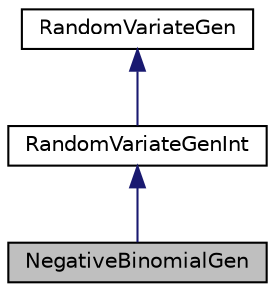 digraph "NegativeBinomialGen"
{
 // INTERACTIVE_SVG=YES
  bgcolor="transparent";
  edge [fontname="Helvetica",fontsize="10",labelfontname="Helvetica",labelfontsize="10"];
  node [fontname="Helvetica",fontsize="10",shape=record];
  Node0 [label="NegativeBinomialGen",height=0.2,width=0.4,color="black", fillcolor="grey75", style="filled", fontcolor="black"];
  Node1 -> Node0 [dir="back",color="midnightblue",fontsize="10",style="solid",fontname="Helvetica"];
  Node1 [label="RandomVariateGenInt",height=0.2,width=0.4,color="black",URL="$classumontreal_1_1ssj_1_1randvar_1_1RandomVariateGenInt.html",tooltip="This is the base class for all generators of discrete random variates over the set of integers..."];
  Node2 -> Node1 [dir="back",color="midnightblue",fontsize="10",style="solid",fontname="Helvetica"];
  Node2 [label="RandomVariateGen",height=0.2,width=0.4,color="black",URL="$classumontreal_1_1ssj_1_1randvar_1_1RandomVariateGen.html",tooltip="This is the base class for all random variate generators over the real line. "];
}
